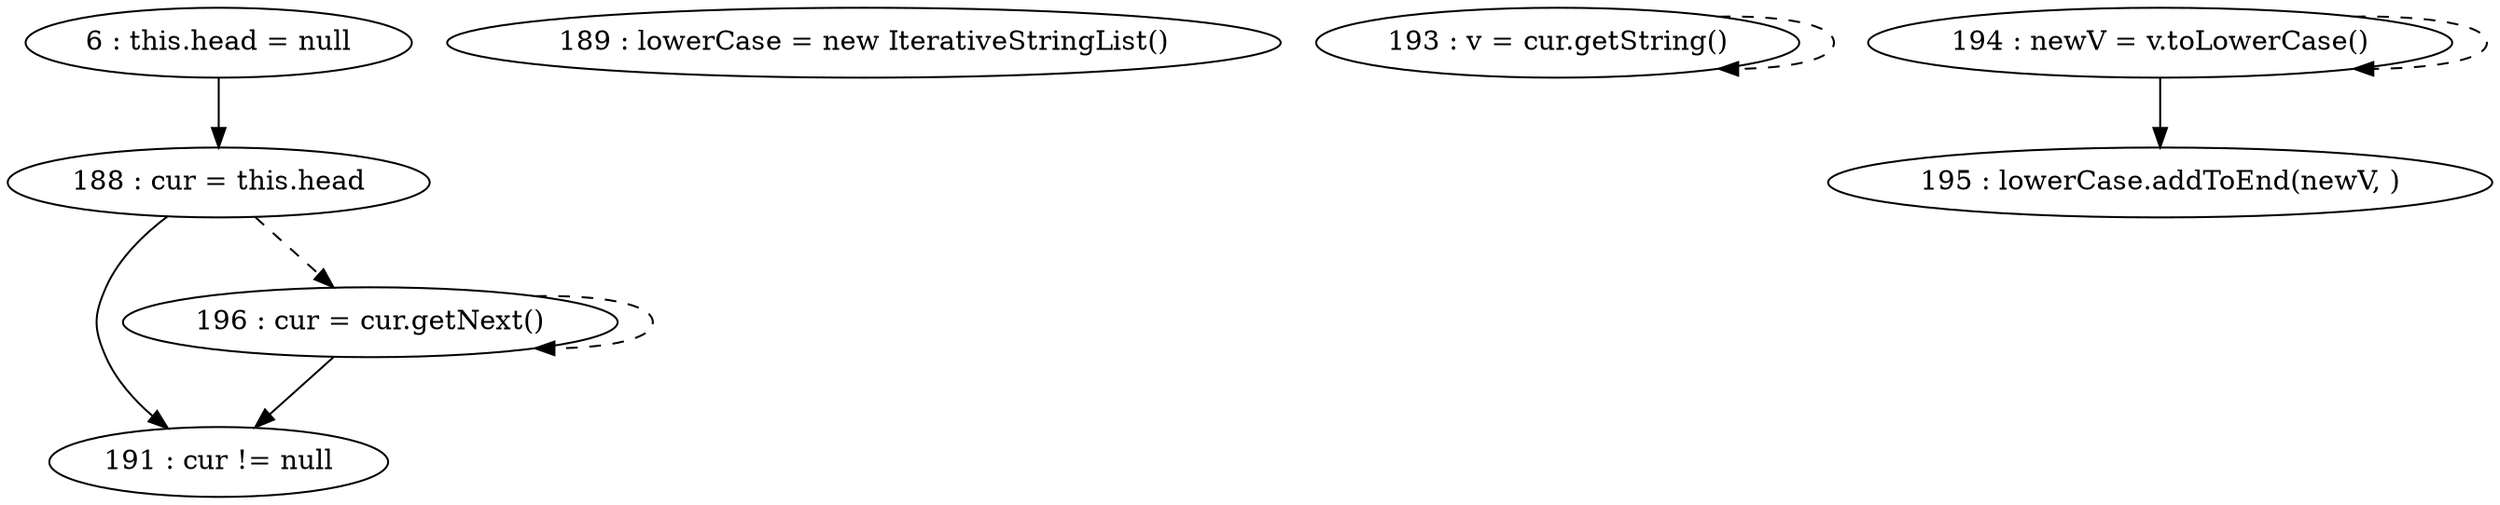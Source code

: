 digraph G {
"6 : this.head = null"
"6 : this.head = null" -> "188 : cur = this.head"
"188 : cur = this.head"
"188 : cur = this.head" -> "191 : cur != null"
"188 : cur = this.head" -> "196 : cur = cur.getNext()" [style=dashed]
"189 : lowerCase = new IterativeStringList()"
"191 : cur != null"
"193 : v = cur.getString()"
"193 : v = cur.getString()" -> "193 : v = cur.getString()" [style=dashed]
"194 : newV = v.toLowerCase()"
"194 : newV = v.toLowerCase()" -> "195 : lowerCase.addToEnd(newV, )"
"194 : newV = v.toLowerCase()" -> "194 : newV = v.toLowerCase()" [style=dashed]
"195 : lowerCase.addToEnd(newV, )"
"196 : cur = cur.getNext()"
"196 : cur = cur.getNext()" -> "191 : cur != null"
"196 : cur = cur.getNext()" -> "196 : cur = cur.getNext()" [style=dashed]
"191 : cur != null"
}
